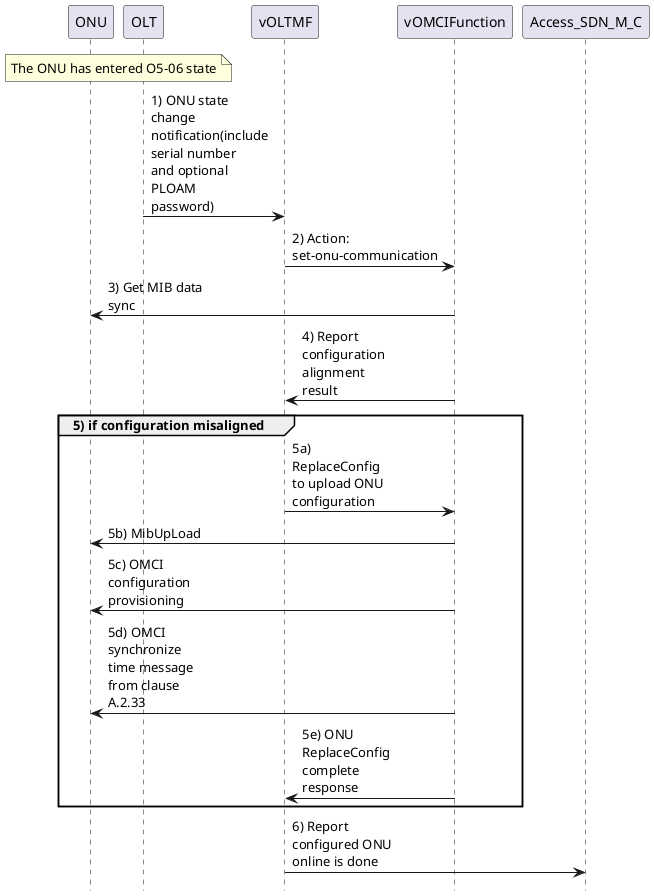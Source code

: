 @startuml
'comment: Synchronize PM interval
skinparam maxMessageSize 100
participant ONU
participant OLT
participant vOLTMF
participant vOMCIFunction
participant Access_SDN_M_C
hide footbox

note over ONU, OLT
The ONU has entered O5-06 state
end note

OLT -> vOLTMF: 1) ONU state change notification(include serial number and optional PLOAM password)
vOLTMF -> vOMCIFunction: 2) Action: set-onu-communication
vOMCIFunction -> ONU: 3) Get MIB data sync
vOMCIFunction -> vOLTMF: 4) Report configuration alignment result
group 5) if configuration misaligned
vOLTMF -> vOMCIFunction: 5a) ReplaceConfig to upload ONU configuration
vOMCIFunction -> ONU: 5b) MibUpLoad
vOMCIFunction -> ONU:  5c) OMCI configuration provisioning
vOMCIFunction -> ONU: 5d) OMCI synchronize time message from clause A.2.33
vOMCIFunction -> vOLTMF: 5e) ONU ReplaceConfig complete response
end
vOLTMF -> Access_SDN_M_C: 6) Report configured ONU online is done
@enduml
